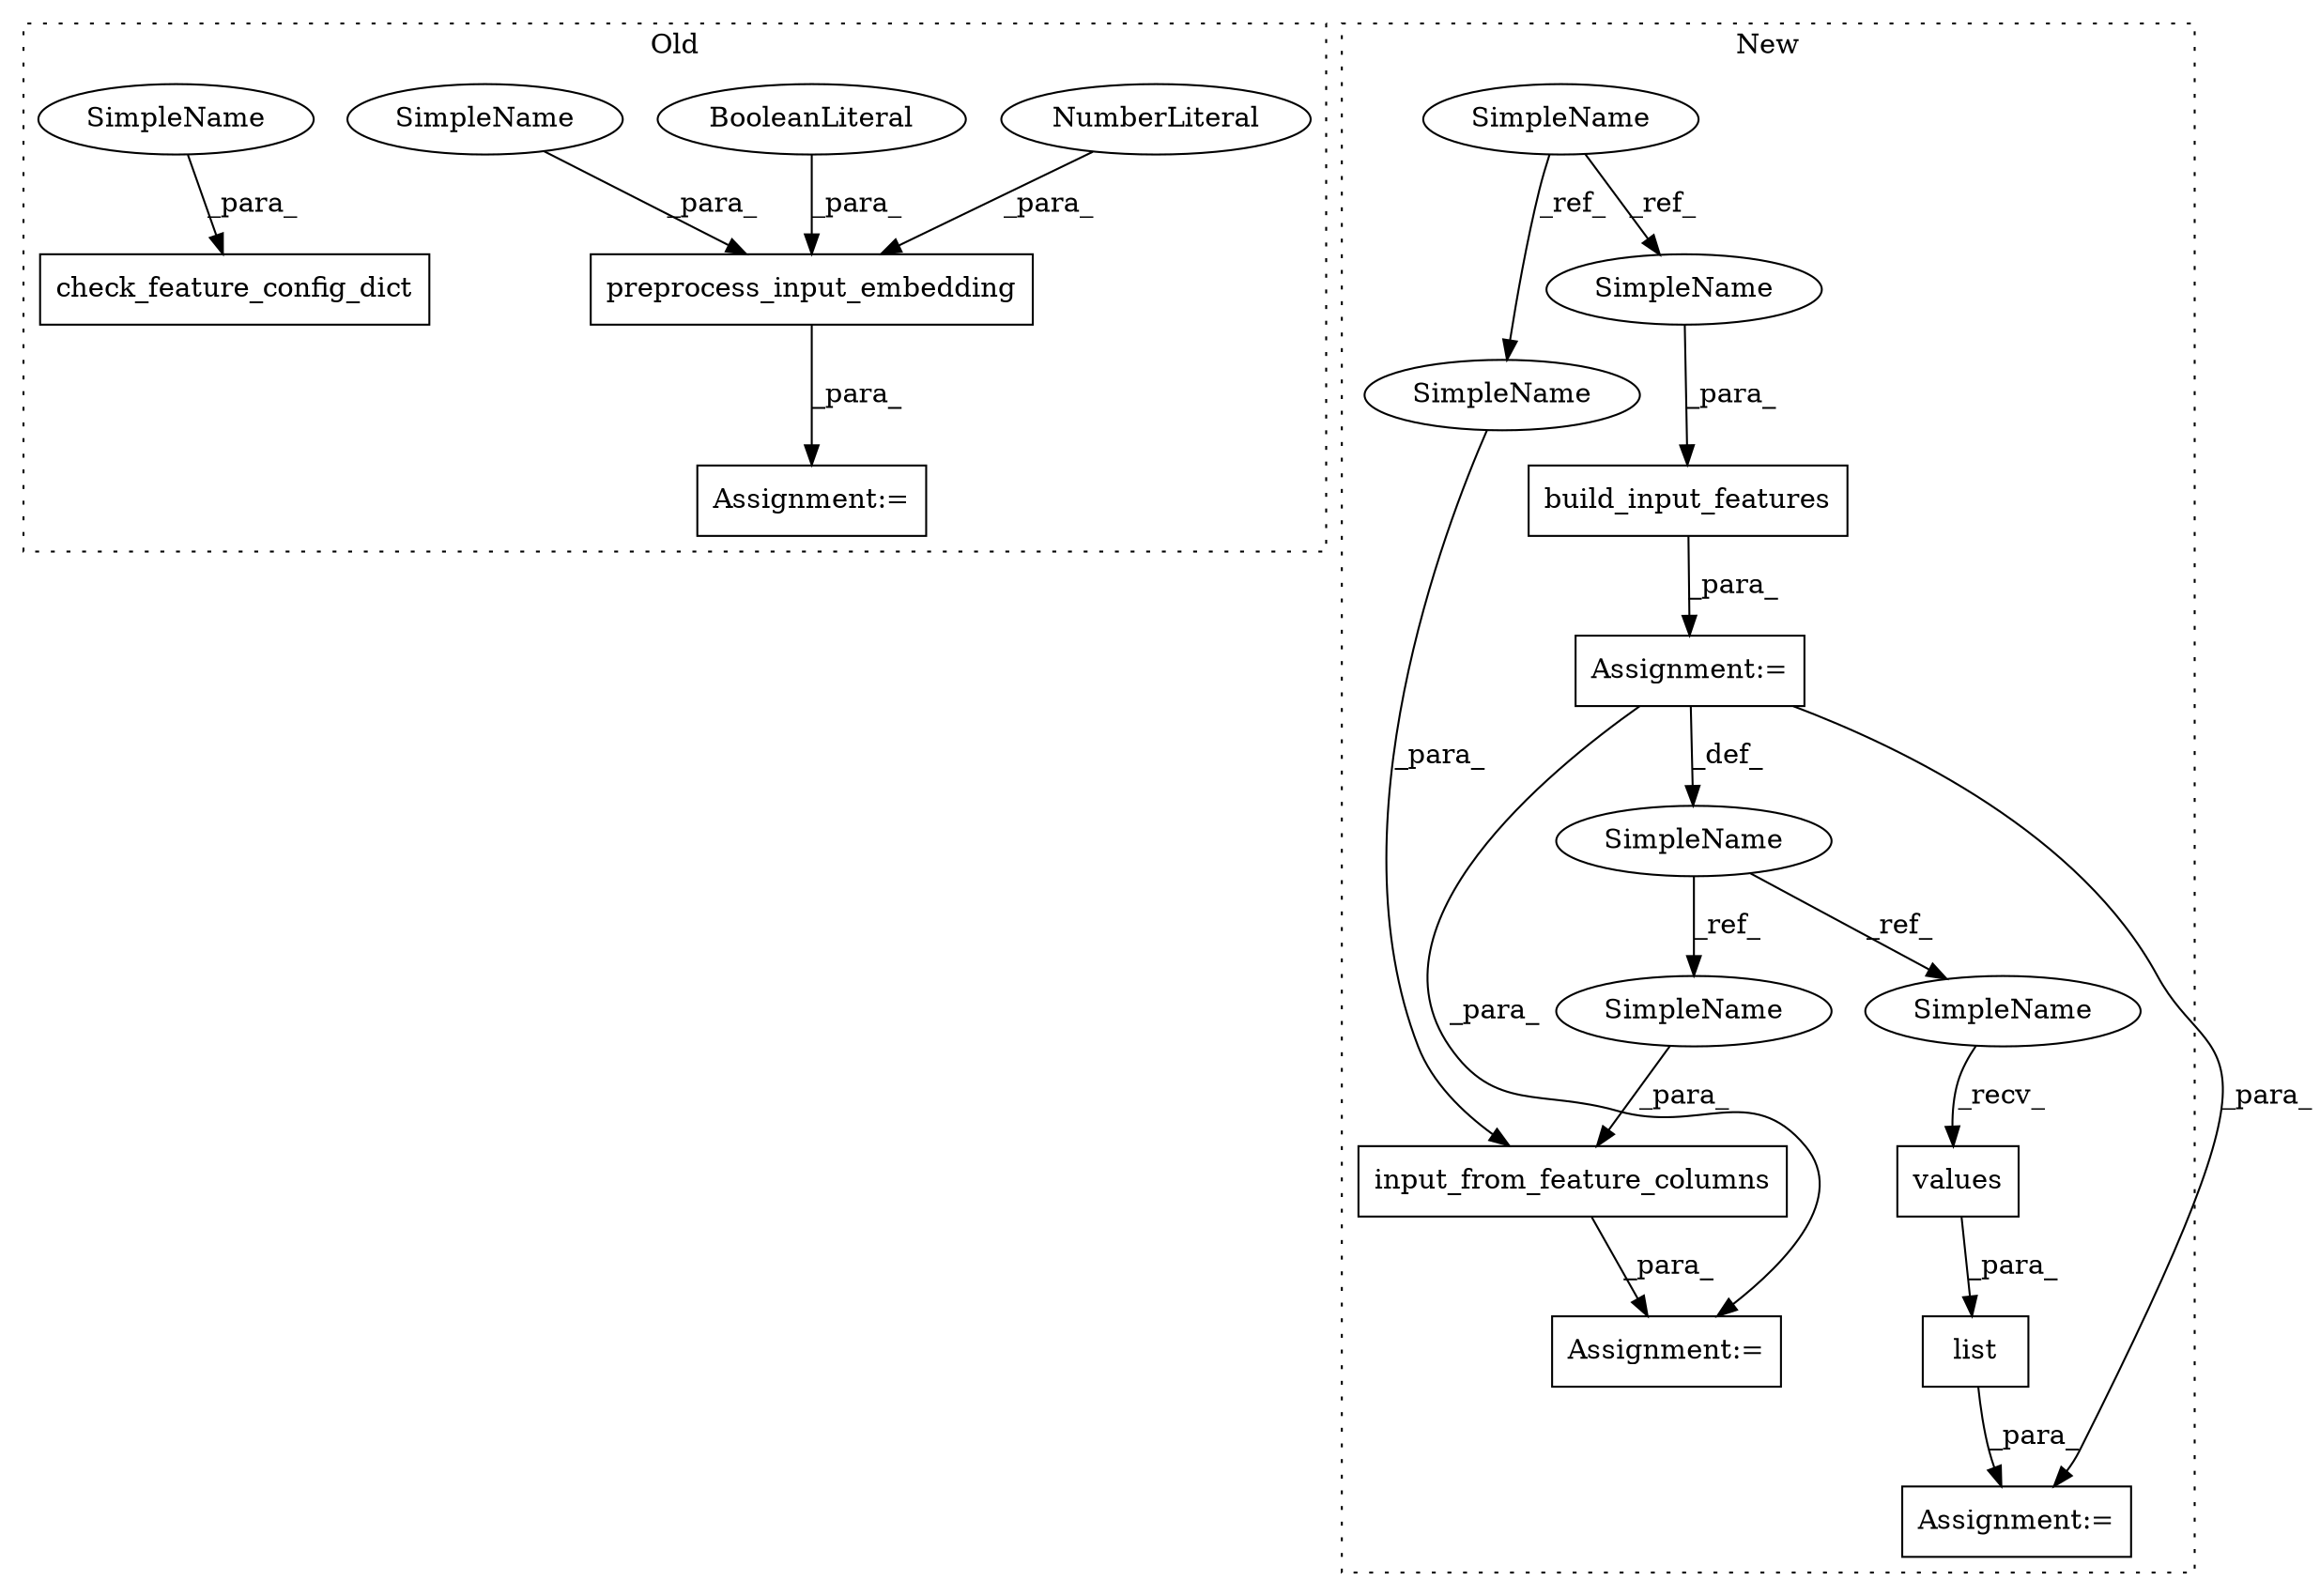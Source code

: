 digraph G {
subgraph cluster0 {
1 [label="check_feature_config_dict" a="32" s="839,881" l="26,1" shape="box"];
11 [label="preprocess_input_embedding" a="32" s="960,1057" l="27,1" shape="box"];
12 [label="NumberLiteral" a="34" s="1036" l="1" shape="ellipse"];
13 [label="BooleanLiteral" a="9" s="1052" l="5" shape="ellipse"];
14 [label="Assignment:=" a="7" s="958" l="2" shape="box"];
19 [label="SimpleName" a="42" s="987" l="16" shape="ellipse"];
20 [label="SimpleName" a="42" s="865" l="16" shape="ellipse"];
label = "Old";
style="dotted";
}
subgraph cluster1 {
2 [label="list" a="32" s="939,961" l="5,1" shape="box"];
3 [label="build_input_features" a="32" s="880,920" l="21,1" shape="box"];
4 [label="input_from_feature_columns" a="32" s="1025,1126" l="27,1" shape="box"];
5 [label="values" a="32" s="953" l="8" shape="box"];
6 [label="SimpleName" a="42" s="871" l="8" shape="ellipse"];
7 [label="Assignment:=" a="7" s="879" l="1" shape="box"];
8 [label="Assignment:=" a="7" s="938" l="1" shape="box"];
9 [label="Assignment:=" a="7" s="1023" l="2" shape="box"];
10 [label="SimpleName" a="42" s="271" l="19" shape="ellipse"];
15 [label="SimpleName" a="42" s="1061" l="19" shape="ellipse"];
16 [label="SimpleName" a="42" s="901" l="19" shape="ellipse"];
17 [label="SimpleName" a="42" s="1052" l="8" shape="ellipse"];
18 [label="SimpleName" a="42" s="944" l="8" shape="ellipse"];
label = "New";
style="dotted";
}
2 -> 8 [label="_para_"];
3 -> 7 [label="_para_"];
4 -> 9 [label="_para_"];
5 -> 2 [label="_para_"];
6 -> 18 [label="_ref_"];
6 -> 17 [label="_ref_"];
7 -> 6 [label="_def_"];
7 -> 8 [label="_para_"];
7 -> 9 [label="_para_"];
10 -> 16 [label="_ref_"];
10 -> 15 [label="_ref_"];
11 -> 14 [label="_para_"];
12 -> 11 [label="_para_"];
13 -> 11 [label="_para_"];
15 -> 4 [label="_para_"];
16 -> 3 [label="_para_"];
17 -> 4 [label="_para_"];
18 -> 5 [label="_recv_"];
19 -> 11 [label="_para_"];
20 -> 1 [label="_para_"];
}